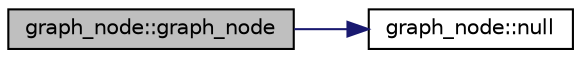 digraph "graph_node::graph_node"
{
  edge [fontname="Helvetica",fontsize="10",labelfontname="Helvetica",labelfontsize="10"];
  node [fontname="Helvetica",fontsize="10",shape=record];
  rankdir="LR";
  Node0 [label="graph_node::graph_node",height=0.2,width=0.4,color="black", fillcolor="grey75", style="filled", fontcolor="black"];
  Node0 -> Node1 [color="midnightblue",fontsize="10",style="solid",fontname="Helvetica"];
  Node1 [label="graph_node::null",height=0.2,width=0.4,color="black", fillcolor="white", style="filled",URL="$d6/d21/classgraph__node.html#a1c367f072f259d75c5debb41011e7328"];
}
